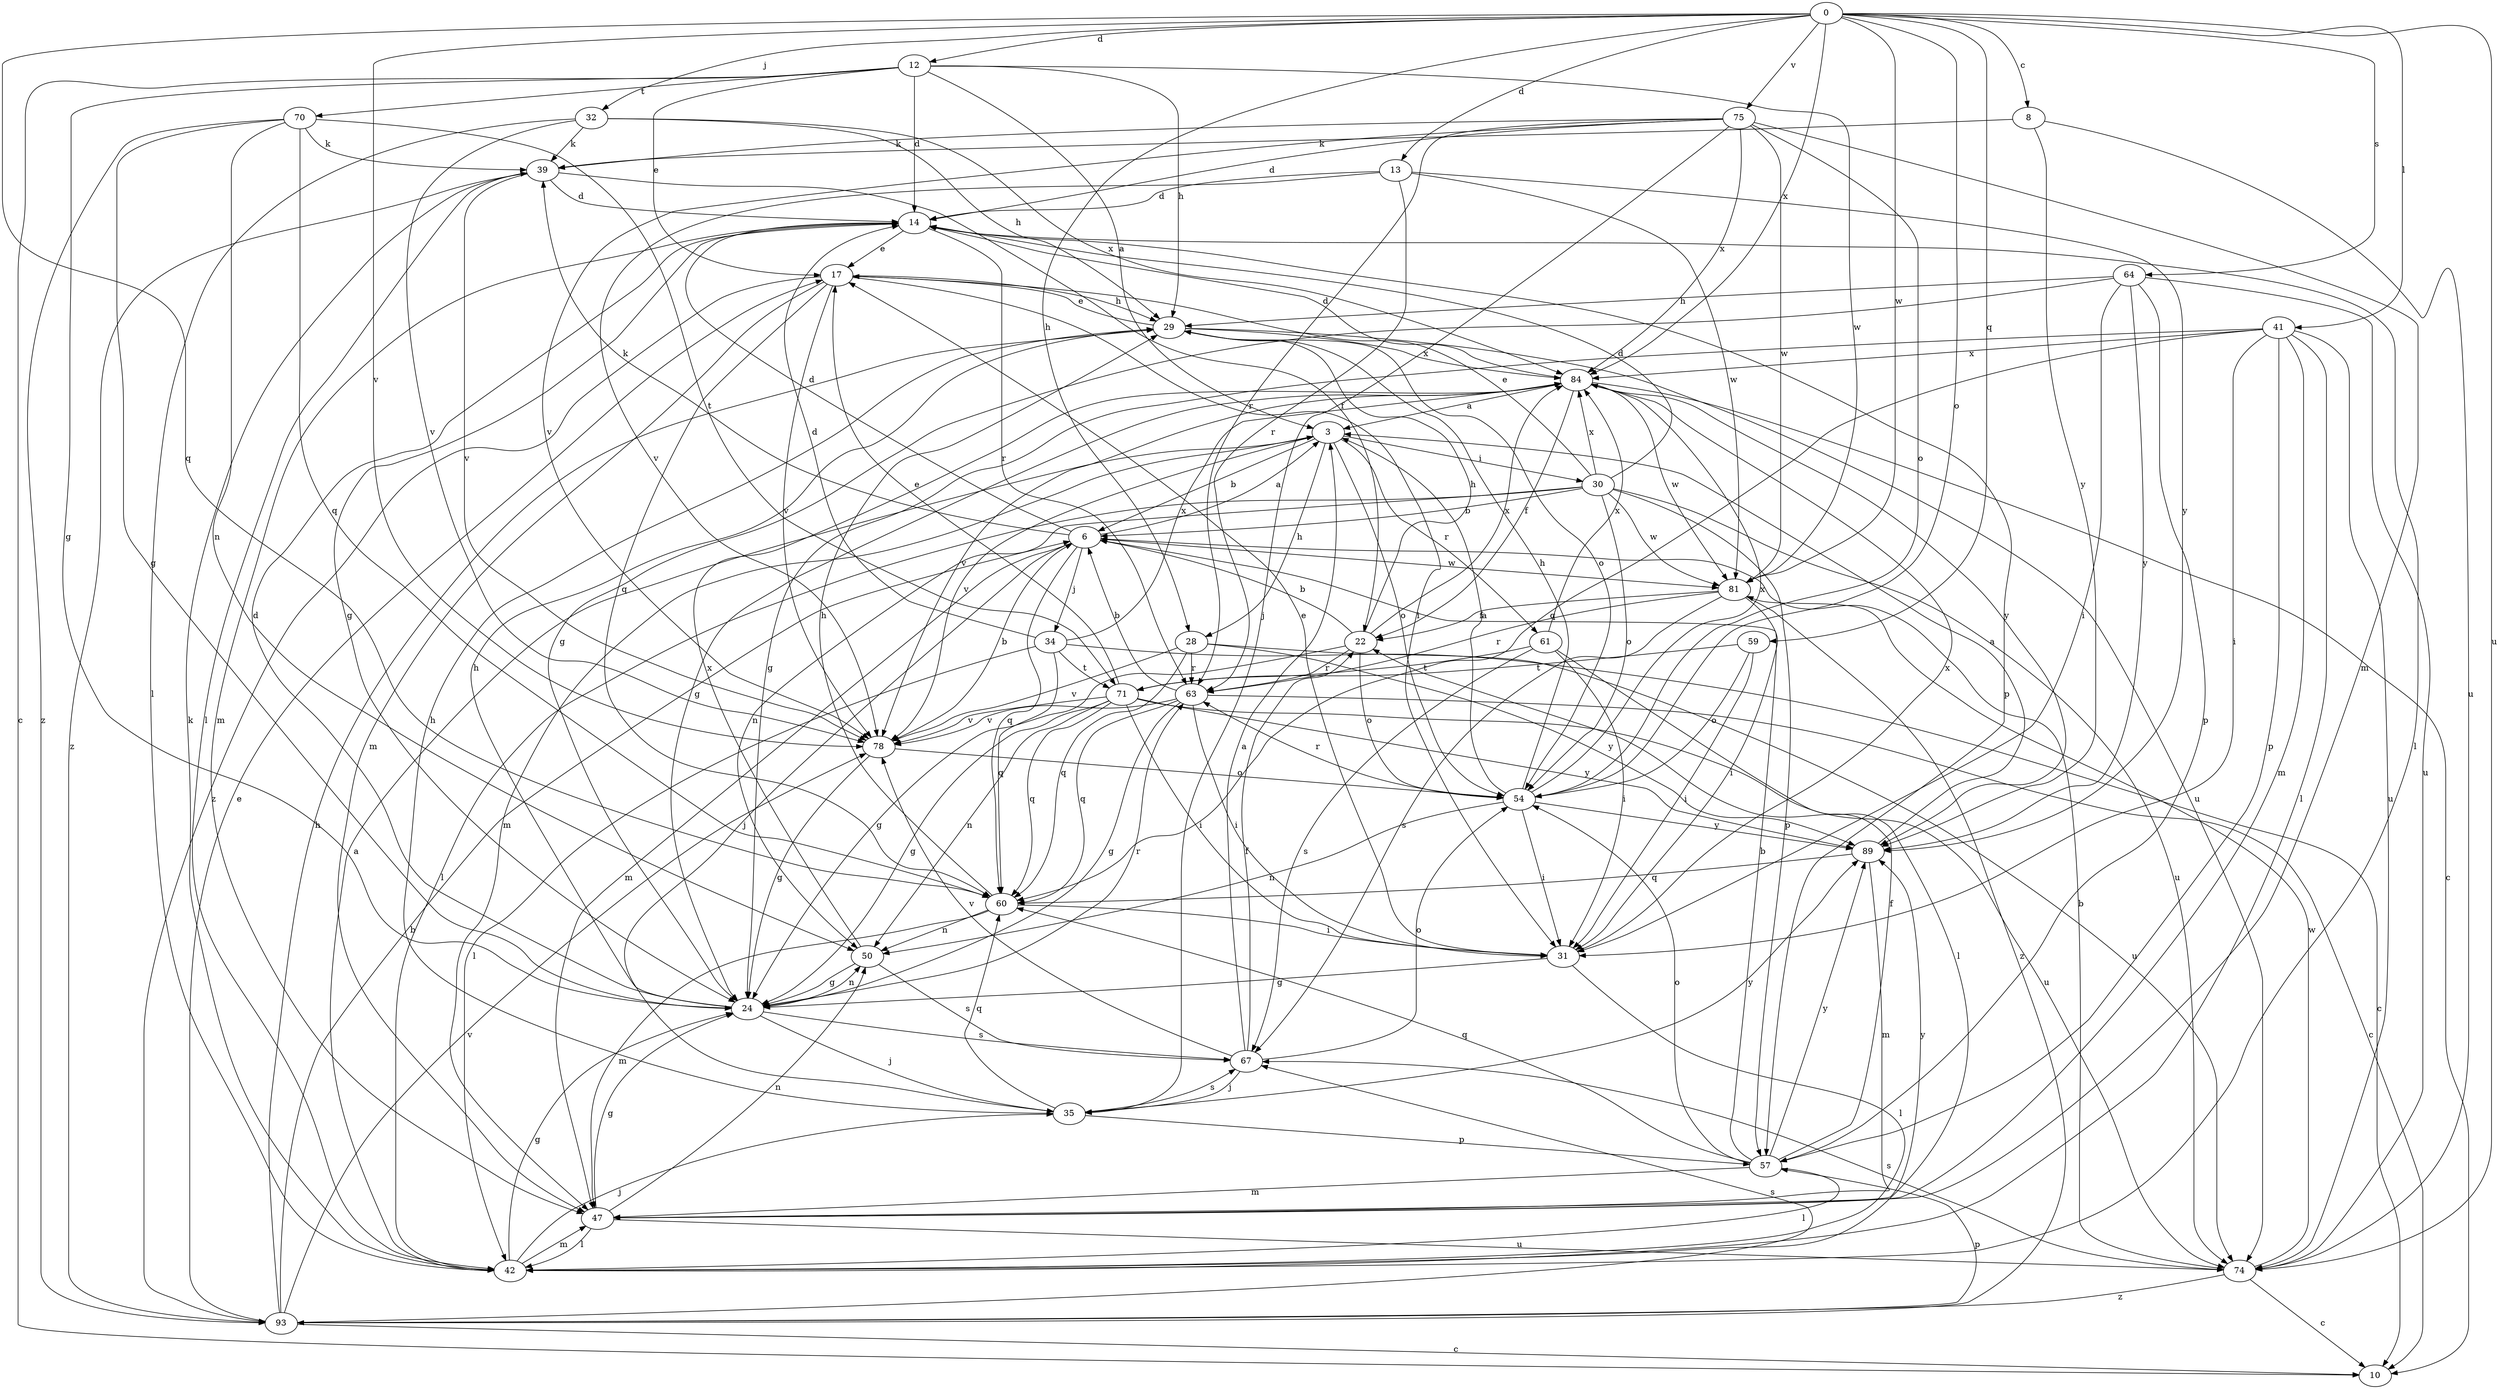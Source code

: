 strict digraph  {
0;
3;
6;
8;
10;
12;
13;
14;
17;
22;
24;
28;
29;
30;
31;
32;
34;
35;
39;
41;
42;
47;
50;
54;
57;
59;
60;
61;
63;
64;
67;
70;
71;
74;
75;
78;
81;
84;
89;
93;
0 -> 8  [label=c];
0 -> 12  [label=d];
0 -> 13  [label=d];
0 -> 28  [label=h];
0 -> 32  [label=j];
0 -> 41  [label=l];
0 -> 54  [label=o];
0 -> 59  [label=q];
0 -> 60  [label=q];
0 -> 64  [label=s];
0 -> 74  [label=u];
0 -> 75  [label=v];
0 -> 78  [label=v];
0 -> 81  [label=w];
0 -> 84  [label=x];
3 -> 6  [label=b];
3 -> 28  [label=h];
3 -> 30  [label=i];
3 -> 47  [label=m];
3 -> 54  [label=o];
3 -> 61  [label=r];
3 -> 78  [label=v];
6 -> 3  [label=a];
6 -> 14  [label=d];
6 -> 34  [label=j];
6 -> 35  [label=j];
6 -> 39  [label=k];
6 -> 47  [label=m];
6 -> 60  [label=q];
6 -> 81  [label=w];
8 -> 39  [label=k];
8 -> 74  [label=u];
8 -> 89  [label=y];
12 -> 3  [label=a];
12 -> 10  [label=c];
12 -> 14  [label=d];
12 -> 17  [label=e];
12 -> 24  [label=g];
12 -> 29  [label=h];
12 -> 70  [label=t];
12 -> 81  [label=w];
13 -> 14  [label=d];
13 -> 63  [label=r];
13 -> 78  [label=v];
13 -> 81  [label=w];
13 -> 89  [label=y];
14 -> 17  [label=e];
14 -> 24  [label=g];
14 -> 42  [label=l];
14 -> 47  [label=m];
14 -> 57  [label=p];
14 -> 63  [label=r];
17 -> 29  [label=h];
17 -> 31  [label=i];
17 -> 47  [label=m];
17 -> 60  [label=q];
17 -> 78  [label=v];
17 -> 93  [label=z];
22 -> 6  [label=b];
22 -> 24  [label=g];
22 -> 29  [label=h];
22 -> 54  [label=o];
22 -> 63  [label=r];
22 -> 84  [label=x];
24 -> 14  [label=d];
24 -> 29  [label=h];
24 -> 35  [label=j];
24 -> 50  [label=n];
24 -> 63  [label=r];
24 -> 67  [label=s];
28 -> 60  [label=q];
28 -> 63  [label=r];
28 -> 74  [label=u];
28 -> 78  [label=v];
28 -> 89  [label=y];
29 -> 17  [label=e];
29 -> 54  [label=o];
29 -> 74  [label=u];
29 -> 84  [label=x];
30 -> 6  [label=b];
30 -> 14  [label=d];
30 -> 17  [label=e];
30 -> 42  [label=l];
30 -> 50  [label=n];
30 -> 54  [label=o];
30 -> 57  [label=p];
30 -> 74  [label=u];
30 -> 81  [label=w];
30 -> 84  [label=x];
31 -> 17  [label=e];
31 -> 24  [label=g];
31 -> 42  [label=l];
31 -> 84  [label=x];
32 -> 29  [label=h];
32 -> 39  [label=k];
32 -> 42  [label=l];
32 -> 78  [label=v];
32 -> 84  [label=x];
34 -> 10  [label=c];
34 -> 14  [label=d];
34 -> 42  [label=l];
34 -> 60  [label=q];
34 -> 71  [label=t];
34 -> 84  [label=x];
35 -> 29  [label=h];
35 -> 57  [label=p];
35 -> 60  [label=q];
35 -> 67  [label=s];
35 -> 89  [label=y];
39 -> 14  [label=d];
39 -> 22  [label=f];
39 -> 42  [label=l];
39 -> 78  [label=v];
39 -> 93  [label=z];
41 -> 24  [label=g];
41 -> 31  [label=i];
41 -> 42  [label=l];
41 -> 47  [label=m];
41 -> 57  [label=p];
41 -> 60  [label=q];
41 -> 74  [label=u];
41 -> 84  [label=x];
42 -> 3  [label=a];
42 -> 24  [label=g];
42 -> 35  [label=j];
42 -> 39  [label=k];
42 -> 47  [label=m];
47 -> 24  [label=g];
47 -> 42  [label=l];
47 -> 50  [label=n];
47 -> 74  [label=u];
47 -> 89  [label=y];
50 -> 24  [label=g];
50 -> 67  [label=s];
50 -> 84  [label=x];
54 -> 3  [label=a];
54 -> 29  [label=h];
54 -> 31  [label=i];
54 -> 50  [label=n];
54 -> 63  [label=r];
54 -> 84  [label=x];
54 -> 89  [label=y];
57 -> 6  [label=b];
57 -> 22  [label=f];
57 -> 42  [label=l];
57 -> 47  [label=m];
57 -> 54  [label=o];
57 -> 60  [label=q];
57 -> 89  [label=y];
59 -> 31  [label=i];
59 -> 54  [label=o];
59 -> 71  [label=t];
60 -> 29  [label=h];
60 -> 31  [label=i];
60 -> 47  [label=m];
60 -> 50  [label=n];
61 -> 31  [label=i];
61 -> 42  [label=l];
61 -> 67  [label=s];
61 -> 71  [label=t];
61 -> 84  [label=x];
63 -> 6  [label=b];
63 -> 10  [label=c];
63 -> 24  [label=g];
63 -> 31  [label=i];
63 -> 60  [label=q];
63 -> 78  [label=v];
64 -> 24  [label=g];
64 -> 29  [label=h];
64 -> 31  [label=i];
64 -> 57  [label=p];
64 -> 74  [label=u];
64 -> 89  [label=y];
67 -> 3  [label=a];
67 -> 22  [label=f];
67 -> 35  [label=j];
67 -> 54  [label=o];
67 -> 78  [label=v];
70 -> 24  [label=g];
70 -> 39  [label=k];
70 -> 50  [label=n];
70 -> 60  [label=q];
70 -> 71  [label=t];
70 -> 93  [label=z];
71 -> 17  [label=e];
71 -> 24  [label=g];
71 -> 31  [label=i];
71 -> 50  [label=n];
71 -> 60  [label=q];
71 -> 74  [label=u];
71 -> 78  [label=v];
71 -> 89  [label=y];
74 -> 6  [label=b];
74 -> 10  [label=c];
74 -> 67  [label=s];
74 -> 81  [label=w];
74 -> 93  [label=z];
75 -> 14  [label=d];
75 -> 35  [label=j];
75 -> 39  [label=k];
75 -> 47  [label=m];
75 -> 54  [label=o];
75 -> 63  [label=r];
75 -> 78  [label=v];
75 -> 81  [label=w];
75 -> 84  [label=x];
78 -> 6  [label=b];
78 -> 24  [label=g];
78 -> 54  [label=o];
81 -> 22  [label=f];
81 -> 31  [label=i];
81 -> 63  [label=r];
81 -> 67  [label=s];
81 -> 93  [label=z];
84 -> 3  [label=a];
84 -> 10  [label=c];
84 -> 14  [label=d];
84 -> 22  [label=f];
84 -> 24  [label=g];
84 -> 78  [label=v];
84 -> 81  [label=w];
84 -> 89  [label=y];
89 -> 3  [label=a];
89 -> 47  [label=m];
89 -> 60  [label=q];
93 -> 6  [label=b];
93 -> 10  [label=c];
93 -> 17  [label=e];
93 -> 29  [label=h];
93 -> 57  [label=p];
93 -> 67  [label=s];
93 -> 78  [label=v];
}
